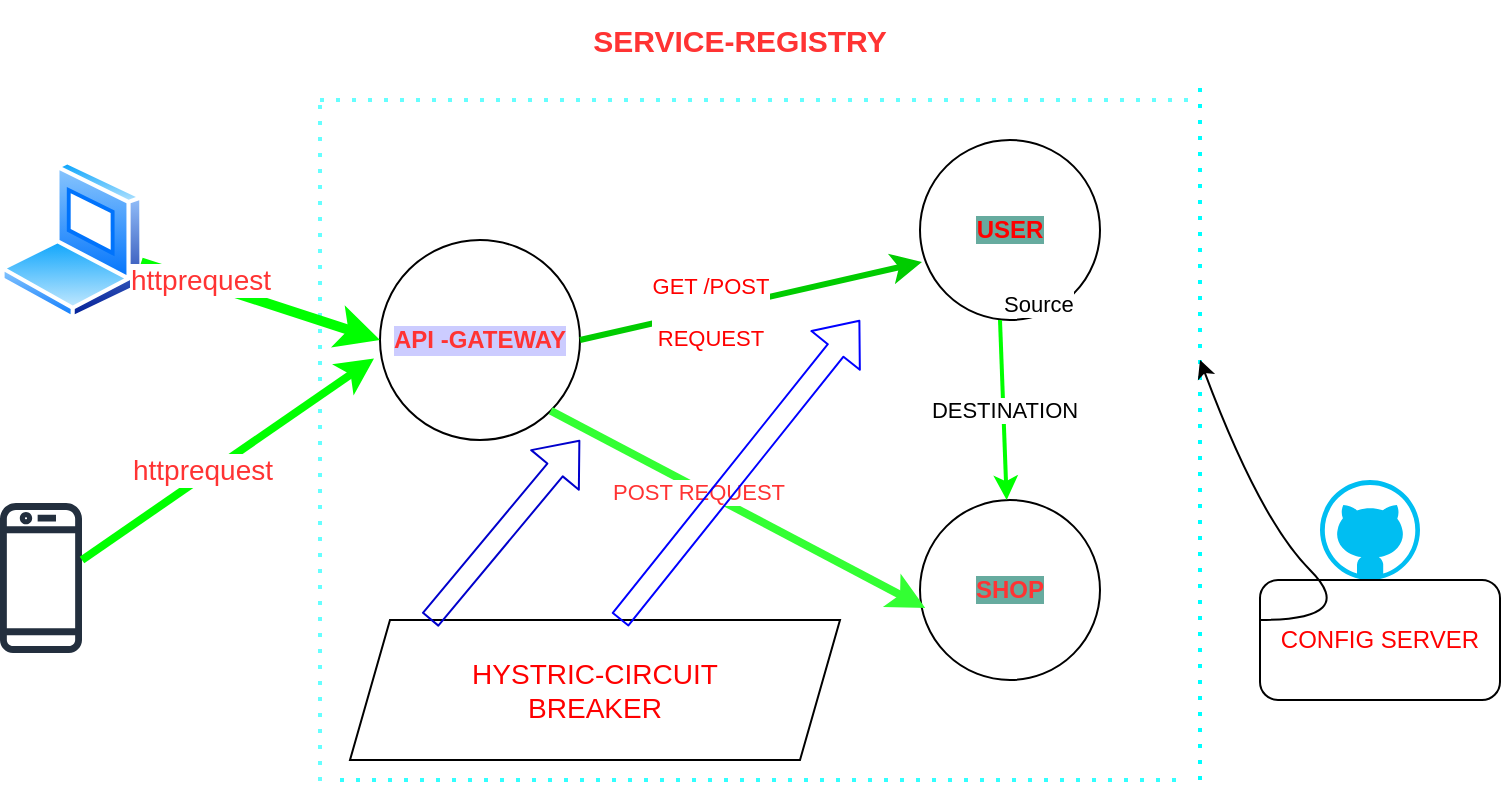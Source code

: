 <mxfile version="15.2.7" type="device"><diagram id="9aidui9EBrK1GS2o1YG6" name="Page-1"><mxGraphModel dx="1024" dy="592" grid="1" gridSize="10" guides="1" tooltips="1" connect="1" arrows="1" fold="1" page="1" pageScale="1" pageWidth="850" pageHeight="1100" math="0" shadow="0"><root><mxCell id="0"/><mxCell id="1" parent="0"/><mxCell id="B5fSGntpK0AhVllVlxoI-1" value="&lt;b style=&quot;background-color: rgb(103 , 171 , 159)&quot;&gt;&lt;font color=&quot;#ff0000&quot;&gt;USER&lt;/font&gt;&lt;/b&gt;" style="ellipse;whiteSpace=wrap;html=1;aspect=fixed;" parent="1" vertex="1"><mxGeometry x="500" y="150" width="90" height="90" as="geometry"/></mxCell><mxCell id="B5fSGntpK0AhVllVlxoI-2" value="&lt;b style=&quot;background-color: rgb(103 , 171 , 159)&quot;&gt;&lt;font color=&quot;#ff3333&quot;&gt;SHOP&lt;/font&gt;&lt;/b&gt;" style="ellipse;whiteSpace=wrap;html=1;aspect=fixed;" parent="1" vertex="1"><mxGeometry x="500" y="330" width="90" height="90" as="geometry"/></mxCell><mxCell id="B5fSGntpK0AhVllVlxoI-3" value="&lt;b&gt;&lt;font color=&quot;#ff3333&quot;&gt;API -GATEWAY&lt;/font&gt;&lt;/b&gt;" style="ellipse;whiteSpace=wrap;html=1;aspect=fixed;labelBackgroundColor=#CCCCFF;" parent="1" vertex="1"><mxGeometry x="230" y="200" width="100" height="100" as="geometry"/></mxCell><mxCell id="B5fSGntpK0AhVllVlxoI-4" value="" style="endArrow=classic;html=1;strokeWidth=3;strokeColor=#00CC00;" parent="1" edge="1"><mxGeometry width="50" height="50" relative="1" as="geometry"><mxPoint x="330" y="250" as="sourcePoint"/><mxPoint x="501" y="211" as="targetPoint"/></mxGeometry></mxCell><mxCell id="B5fSGntpK0AhVllVlxoI-25" value="&lt;font color=&quot;#ff0000&quot;&gt;GET /POST &lt;br&gt;&lt;br&gt;REQUEST&lt;/font&gt;" style="edgeLabel;html=1;align=center;verticalAlign=middle;resizable=0;points=[];" parent="B5fSGntpK0AhVllVlxoI-4" vertex="1" connectable="0"><mxGeometry x="-0.243" y="-1" relative="1" as="geometry"><mxPoint as="offset"/></mxGeometry></mxCell><mxCell id="B5fSGntpK0AhVllVlxoI-5" value="" style="endArrow=classic;html=1;entryX=0.029;entryY=0.6;entryDx=0;entryDy=0;entryPerimeter=0;exitX=1;exitY=1;exitDx=0;exitDy=0;strokeWidth=4;strokeColor=#33FF33;" parent="1" source="B5fSGntpK0AhVllVlxoI-3" target="B5fSGntpK0AhVllVlxoI-2" edge="1"><mxGeometry width="50" height="50" relative="1" as="geometry"><mxPoint x="320" y="290" as="sourcePoint"/><mxPoint x="370" y="240" as="targetPoint"/></mxGeometry></mxCell><mxCell id="B5fSGntpK0AhVllVlxoI-26" value="&lt;font color=&quot;#ff3333&quot;&gt;POST REQUEST&lt;/font&gt;" style="edgeLabel;html=1;align=center;verticalAlign=middle;resizable=0;points=[];" parent="B5fSGntpK0AhVllVlxoI-5" vertex="1" connectable="0"><mxGeometry x="-0.206" y="-1" relative="1" as="geometry"><mxPoint as="offset"/></mxGeometry></mxCell><mxCell id="B5fSGntpK0AhVllVlxoI-7" value="" style="endArrow=none;dashed=1;html=1;dashPattern=1 3;strokeWidth=2;strokeColor=#66FFFF;" parent="1" edge="1"><mxGeometry width="50" height="50" relative="1" as="geometry"><mxPoint x="200" y="130" as="sourcePoint"/><mxPoint x="640" y="130" as="targetPoint"/></mxGeometry></mxCell><mxCell id="B5fSGntpK0AhVllVlxoI-8" value="" style="endArrow=none;dashed=1;html=1;dashPattern=1 3;strokeWidth=2;strokeColor=#66FFFF;" parent="1" edge="1"><mxGeometry width="50" height="50" relative="1" as="geometry"><mxPoint x="200" y="470.552" as="sourcePoint"/><mxPoint x="200" y="130" as="targetPoint"/></mxGeometry></mxCell><mxCell id="B5fSGntpK0AhVllVlxoI-9" value="" style="endArrow=none;dashed=1;html=1;dashPattern=1 3;strokeWidth=2;strokeColor=#33FFFF;" parent="1" edge="1"><mxGeometry width="50" height="50" relative="1" as="geometry"><mxPoint x="210" y="470" as="sourcePoint"/><mxPoint x="630" y="470" as="targetPoint"/></mxGeometry></mxCell><mxCell id="B5fSGntpK0AhVllVlxoI-10" value="" style="endArrow=none;dashed=1;html=1;dashPattern=1 3;strokeWidth=2;strokeColor=#00FFFF;" parent="1" edge="1"><mxGeometry width="50" height="50" relative="1" as="geometry"><mxPoint x="640" y="470" as="sourcePoint"/><mxPoint x="640" y="120" as="targetPoint"/></mxGeometry></mxCell><mxCell id="B5fSGntpK0AhVllVlxoI-11" value="&lt;font style=&quot;font-size: 15px&quot; color=&quot;#ff3333&quot;&gt;SERVICE-REGISTRY&lt;/font&gt;" style="text;html=1;strokeColor=none;fillColor=none;align=center;verticalAlign=middle;whiteSpace=wrap;rounded=0;fontStyle=1" parent="1" vertex="1"><mxGeometry x="290" y="80" width="240" height="40" as="geometry"/></mxCell><mxCell id="B5fSGntpK0AhVllVlxoI-12" value="" style="endArrow=classic;html=1;strokeWidth=2;strokeColor=#00FF00;" parent="1" target="B5fSGntpK0AhVllVlxoI-2" edge="1"><mxGeometry relative="1" as="geometry"><mxPoint x="540" y="240" as="sourcePoint"/><mxPoint x="700" y="240" as="targetPoint"/></mxGeometry></mxCell><mxCell id="B5fSGntpK0AhVllVlxoI-13" value="DESTINATION" style="edgeLabel;resizable=0;html=1;align=center;verticalAlign=middle;" parent="B5fSGntpK0AhVllVlxoI-12" connectable="0" vertex="1"><mxGeometry relative="1" as="geometry"/></mxCell><mxCell id="B5fSGntpK0AhVllVlxoI-14" value="Source" style="edgeLabel;resizable=0;html=1;align=left;verticalAlign=bottom;" parent="B5fSGntpK0AhVllVlxoI-12" connectable="0" vertex="1"><mxGeometry x="-1" relative="1" as="geometry"/></mxCell><mxCell id="B5fSGntpK0AhVllVlxoI-16" value="" style="verticalLabelPosition=bottom;html=1;verticalAlign=top;align=center;strokeColor=none;fillColor=#00BEF2;shape=mxgraph.azure.github_code;pointerEvents=1;" parent="1" vertex="1"><mxGeometry x="700" y="320" width="50" height="50" as="geometry"/></mxCell><mxCell id="B5fSGntpK0AhVllVlxoI-17" value="&lt;font color=&quot;#ff0000&quot;&gt;CONFIG SERVER&lt;/font&gt;" style="rounded=1;whiteSpace=wrap;html=1;" parent="1" vertex="1"><mxGeometry x="670" y="370" width="120" height="60" as="geometry"/></mxCell><mxCell id="B5fSGntpK0AhVllVlxoI-18" value="" style="curved=1;endArrow=classic;html=1;" parent="1" edge="1"><mxGeometry width="50" height="50" relative="1" as="geometry"><mxPoint x="670" y="390" as="sourcePoint"/><mxPoint x="640" y="260" as="targetPoint"/><Array as="points"><mxPoint x="720" y="390"/><mxPoint x="670" y="340"/></Array></mxGeometry></mxCell><mxCell id="B5fSGntpK0AhVllVlxoI-19" value="" style="aspect=fixed;perimeter=ellipsePerimeter;html=1;align=center;shadow=0;dashed=0;spacingTop=3;image;image=img/lib/active_directory/laptop_client.svg;" parent="1" vertex="1"><mxGeometry x="40" y="160" width="72" height="80" as="geometry"/></mxCell><mxCell id="B5fSGntpK0AhVllVlxoI-20" value="" style="sketch=0;outlineConnect=0;fontColor=#232F3E;gradientColor=none;fillColor=#232F3E;strokeColor=none;dashed=0;verticalLabelPosition=bottom;verticalAlign=top;align=center;html=1;fontSize=12;fontStyle=0;aspect=fixed;pointerEvents=1;shape=mxgraph.aws4.mobile_client;" parent="1" vertex="1"><mxGeometry x="40" y="330" width="41" height="78" as="geometry"/></mxCell><mxCell id="B5fSGntpK0AhVllVlxoI-21" value="" style="endArrow=classic;html=1;entryX=0;entryY=0.5;entryDx=0;entryDy=0;strokeWidth=5;strokeColor=#00FF00;" parent="1" source="B5fSGntpK0AhVllVlxoI-19" target="B5fSGntpK0AhVllVlxoI-3" edge="1"><mxGeometry width="50" height="50" relative="1" as="geometry"><mxPoint x="120" y="210" as="sourcePoint"/><mxPoint x="430" y="240" as="targetPoint"/></mxGeometry></mxCell><mxCell id="B5fSGntpK0AhVllVlxoI-23" value="&lt;font color=&quot;#ff3333&quot;&gt;httprequest&lt;/font&gt;" style="edgeLabel;html=1;align=center;verticalAlign=middle;resizable=0;points=[];fontSize=14;" parent="B5fSGntpK0AhVllVlxoI-21" vertex="1" connectable="0"><mxGeometry x="-0.512" y="1" relative="1" as="geometry"><mxPoint as="offset"/></mxGeometry></mxCell><mxCell id="B5fSGntpK0AhVllVlxoI-22" value="" style="endArrow=classic;html=1;entryX=-0.03;entryY=0.592;entryDx=0;entryDy=0;entryPerimeter=0;strokeWidth=4;strokeColor=#00FF00;" parent="1" target="B5fSGntpK0AhVllVlxoI-3" edge="1"><mxGeometry width="50" height="50" relative="1" as="geometry"><mxPoint x="81" y="360" as="sourcePoint"/><mxPoint x="131" y="310" as="targetPoint"/></mxGeometry></mxCell><mxCell id="B5fSGntpK0AhVllVlxoI-24" value="&lt;font style=&quot;font-size: 14px&quot; color=&quot;#ff3333&quot;&gt;httprequest&lt;/font&gt;" style="edgeLabel;html=1;align=center;verticalAlign=middle;resizable=0;points=[];" parent="B5fSGntpK0AhVllVlxoI-22" vertex="1" connectable="0"><mxGeometry x="-0.152" y="3" relative="1" as="geometry"><mxPoint as="offset"/></mxGeometry></mxCell><mxCell id="B5fSGntpK0AhVllVlxoI-28" value="&lt;span&gt;&lt;font color=&quot;#ff0000&quot;&gt;HYSTRIC-CIRCUIT &lt;br&gt;BREAKER&lt;/font&gt;&lt;/span&gt;" style="shape=parallelogram;perimeter=parallelogramPerimeter;whiteSpace=wrap;html=1;fixedSize=1;labelBackgroundColor=none;fontSize=14;" parent="1" vertex="1"><mxGeometry x="215" y="390" width="245" height="70" as="geometry"/></mxCell><mxCell id="B5fSGntpK0AhVllVlxoI-29" value="" style="shape=flexArrow;endArrow=classic;html=1;fontSize=14;strokeColor=#0000CC;" parent="1" edge="1"><mxGeometry width="50" height="50" relative="1" as="geometry"><mxPoint x="255" y="390" as="sourcePoint"/><mxPoint x="330" y="300" as="targetPoint"/></mxGeometry></mxCell><mxCell id="B5fSGntpK0AhVllVlxoI-30" value="" style="shape=flexArrow;endArrow=classic;html=1;fontSize=14;strokeColor=#0000FF;" parent="1" edge="1"><mxGeometry width="50" height="50" relative="1" as="geometry"><mxPoint x="350" y="390" as="sourcePoint"/><mxPoint x="470" y="240" as="targetPoint"/></mxGeometry></mxCell></root></mxGraphModel></diagram></mxfile>